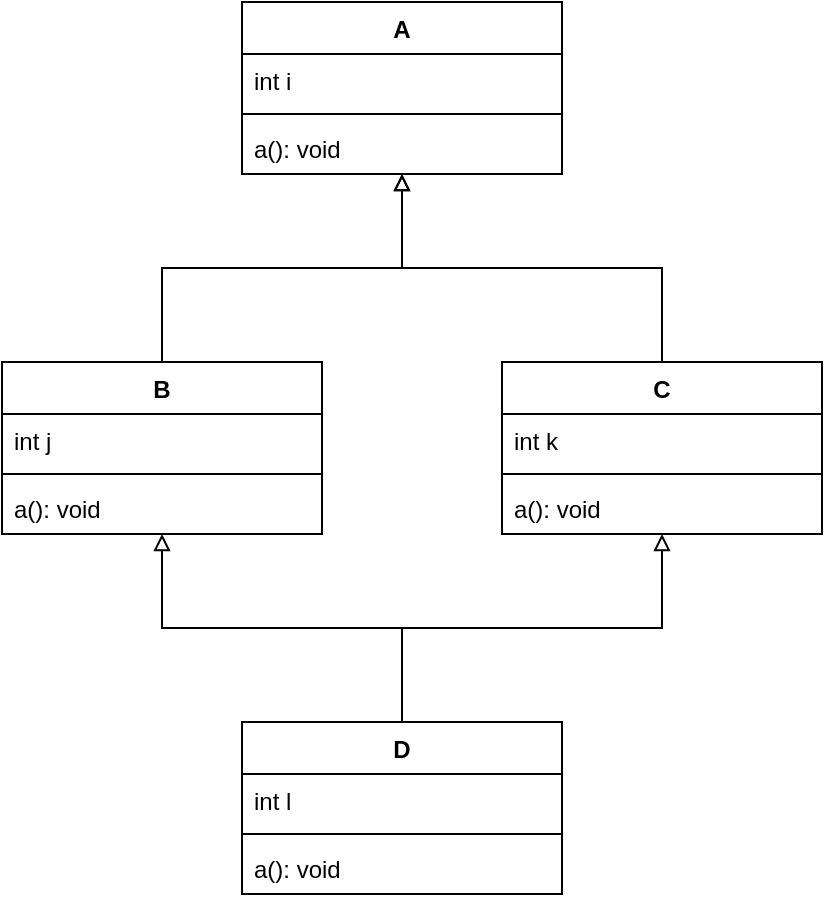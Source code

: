 <mxfile version="18.1.1" type="device"><diagram id="C5RBs43oDa-KdzZeNtuy" name="Page-1"><mxGraphModel dx="868" dy="520" grid="1" gridSize="10" guides="1" tooltips="1" connect="1" arrows="1" fold="1" page="1" pageScale="1" pageWidth="827" pageHeight="1169" math="0" shadow="0"><root><mxCell id="WIyWlLk6GJQsqaUBKTNV-0"/><mxCell id="WIyWlLk6GJQsqaUBKTNV-1" parent="WIyWlLk6GJQsqaUBKTNV-0"/><mxCell id="zJB2lq5fYJZpbDEBfAjQ-0" value="A" style="swimlane;fontStyle=1;align=center;verticalAlign=top;childLayout=stackLayout;horizontal=1;startSize=26;horizontalStack=0;resizeParent=1;resizeParentMax=0;resizeLast=0;collapsible=1;marginBottom=0;" vertex="1" parent="WIyWlLk6GJQsqaUBKTNV-1"><mxGeometry x="330" y="90" width="160" height="86" as="geometry"/></mxCell><mxCell id="zJB2lq5fYJZpbDEBfAjQ-1" value="int i" style="text;strokeColor=none;fillColor=none;align=left;verticalAlign=top;spacingLeft=4;spacingRight=4;overflow=hidden;rotatable=0;points=[[0,0.5],[1,0.5]];portConstraint=eastwest;" vertex="1" parent="zJB2lq5fYJZpbDEBfAjQ-0"><mxGeometry y="26" width="160" height="26" as="geometry"/></mxCell><mxCell id="zJB2lq5fYJZpbDEBfAjQ-2" value="" style="line;strokeWidth=1;fillColor=none;align=left;verticalAlign=middle;spacingTop=-1;spacingLeft=3;spacingRight=3;rotatable=0;labelPosition=right;points=[];portConstraint=eastwest;" vertex="1" parent="zJB2lq5fYJZpbDEBfAjQ-0"><mxGeometry y="52" width="160" height="8" as="geometry"/></mxCell><mxCell id="zJB2lq5fYJZpbDEBfAjQ-3" value="a(): void" style="text;strokeColor=none;fillColor=none;align=left;verticalAlign=top;spacingLeft=4;spacingRight=4;overflow=hidden;rotatable=0;points=[[0,0.5],[1,0.5]];portConstraint=eastwest;" vertex="1" parent="zJB2lq5fYJZpbDEBfAjQ-0"><mxGeometry y="60" width="160" height="26" as="geometry"/></mxCell><mxCell id="zJB2lq5fYJZpbDEBfAjQ-19" style="edgeStyle=orthogonalEdgeStyle;rounded=0;orthogonalLoop=1;jettySize=auto;html=1;endArrow=block;endFill=0;" edge="1" parent="WIyWlLk6GJQsqaUBKTNV-1" source="zJB2lq5fYJZpbDEBfAjQ-4" target="zJB2lq5fYJZpbDEBfAjQ-0"><mxGeometry relative="1" as="geometry"/></mxCell><mxCell id="zJB2lq5fYJZpbDEBfAjQ-4" value="B" style="swimlane;fontStyle=1;align=center;verticalAlign=top;childLayout=stackLayout;horizontal=1;startSize=26;horizontalStack=0;resizeParent=1;resizeParentMax=0;resizeLast=0;collapsible=1;marginBottom=0;" vertex="1" parent="WIyWlLk6GJQsqaUBKTNV-1"><mxGeometry x="210" y="270" width="160" height="86" as="geometry"/></mxCell><mxCell id="zJB2lq5fYJZpbDEBfAjQ-5" value="int j" style="text;strokeColor=none;fillColor=none;align=left;verticalAlign=top;spacingLeft=4;spacingRight=4;overflow=hidden;rotatable=0;points=[[0,0.5],[1,0.5]];portConstraint=eastwest;" vertex="1" parent="zJB2lq5fYJZpbDEBfAjQ-4"><mxGeometry y="26" width="160" height="26" as="geometry"/></mxCell><mxCell id="zJB2lq5fYJZpbDEBfAjQ-6" value="" style="line;strokeWidth=1;fillColor=none;align=left;verticalAlign=middle;spacingTop=-1;spacingLeft=3;spacingRight=3;rotatable=0;labelPosition=right;points=[];portConstraint=eastwest;" vertex="1" parent="zJB2lq5fYJZpbDEBfAjQ-4"><mxGeometry y="52" width="160" height="8" as="geometry"/></mxCell><mxCell id="zJB2lq5fYJZpbDEBfAjQ-7" value="a(): void" style="text;strokeColor=none;fillColor=none;align=left;verticalAlign=top;spacingLeft=4;spacingRight=4;overflow=hidden;rotatable=0;points=[[0,0.5],[1,0.5]];portConstraint=eastwest;" vertex="1" parent="zJB2lq5fYJZpbDEBfAjQ-4"><mxGeometry y="60" width="160" height="26" as="geometry"/></mxCell><mxCell id="zJB2lq5fYJZpbDEBfAjQ-18" style="edgeStyle=orthogonalEdgeStyle;rounded=0;orthogonalLoop=1;jettySize=auto;html=1;endArrow=block;endFill=0;" edge="1" parent="WIyWlLk6GJQsqaUBKTNV-1" source="zJB2lq5fYJZpbDEBfAjQ-8" target="zJB2lq5fYJZpbDEBfAjQ-0"><mxGeometry relative="1" as="geometry"/></mxCell><mxCell id="zJB2lq5fYJZpbDEBfAjQ-8" value="C" style="swimlane;fontStyle=1;align=center;verticalAlign=top;childLayout=stackLayout;horizontal=1;startSize=26;horizontalStack=0;resizeParent=1;resizeParentMax=0;resizeLast=0;collapsible=1;marginBottom=0;" vertex="1" parent="WIyWlLk6GJQsqaUBKTNV-1"><mxGeometry x="460" y="270" width="160" height="86" as="geometry"/></mxCell><mxCell id="zJB2lq5fYJZpbDEBfAjQ-9" value="int k" style="text;strokeColor=none;fillColor=none;align=left;verticalAlign=top;spacingLeft=4;spacingRight=4;overflow=hidden;rotatable=0;points=[[0,0.5],[1,0.5]];portConstraint=eastwest;" vertex="1" parent="zJB2lq5fYJZpbDEBfAjQ-8"><mxGeometry y="26" width="160" height="26" as="geometry"/></mxCell><mxCell id="zJB2lq5fYJZpbDEBfAjQ-10" value="" style="line;strokeWidth=1;fillColor=none;align=left;verticalAlign=middle;spacingTop=-1;spacingLeft=3;spacingRight=3;rotatable=0;labelPosition=right;points=[];portConstraint=eastwest;" vertex="1" parent="zJB2lq5fYJZpbDEBfAjQ-8"><mxGeometry y="52" width="160" height="8" as="geometry"/></mxCell><mxCell id="zJB2lq5fYJZpbDEBfAjQ-11" value="a(): void" style="text;strokeColor=none;fillColor=none;align=left;verticalAlign=top;spacingLeft=4;spacingRight=4;overflow=hidden;rotatable=0;points=[[0,0.5],[1,0.5]];portConstraint=eastwest;" vertex="1" parent="zJB2lq5fYJZpbDEBfAjQ-8"><mxGeometry y="60" width="160" height="26" as="geometry"/></mxCell><mxCell id="zJB2lq5fYJZpbDEBfAjQ-16" style="edgeStyle=orthogonalEdgeStyle;rounded=0;orthogonalLoop=1;jettySize=auto;html=1;endArrow=block;endFill=0;" edge="1" parent="WIyWlLk6GJQsqaUBKTNV-1" source="zJB2lq5fYJZpbDEBfAjQ-12" target="zJB2lq5fYJZpbDEBfAjQ-4"><mxGeometry relative="1" as="geometry"/></mxCell><mxCell id="zJB2lq5fYJZpbDEBfAjQ-17" style="edgeStyle=orthogonalEdgeStyle;rounded=0;orthogonalLoop=1;jettySize=auto;html=1;endArrow=block;endFill=0;" edge="1" parent="WIyWlLk6GJQsqaUBKTNV-1" source="zJB2lq5fYJZpbDEBfAjQ-12" target="zJB2lq5fYJZpbDEBfAjQ-8"><mxGeometry relative="1" as="geometry"/></mxCell><mxCell id="zJB2lq5fYJZpbDEBfAjQ-12" value="D" style="swimlane;fontStyle=1;align=center;verticalAlign=top;childLayout=stackLayout;horizontal=1;startSize=26;horizontalStack=0;resizeParent=1;resizeParentMax=0;resizeLast=0;collapsible=1;marginBottom=0;" vertex="1" parent="WIyWlLk6GJQsqaUBKTNV-1"><mxGeometry x="330" y="450" width="160" height="86" as="geometry"/></mxCell><mxCell id="zJB2lq5fYJZpbDEBfAjQ-13" value="int l" style="text;strokeColor=none;fillColor=none;align=left;verticalAlign=top;spacingLeft=4;spacingRight=4;overflow=hidden;rotatable=0;points=[[0,0.5],[1,0.5]];portConstraint=eastwest;" vertex="1" parent="zJB2lq5fYJZpbDEBfAjQ-12"><mxGeometry y="26" width="160" height="26" as="geometry"/></mxCell><mxCell id="zJB2lq5fYJZpbDEBfAjQ-14" value="" style="line;strokeWidth=1;fillColor=none;align=left;verticalAlign=middle;spacingTop=-1;spacingLeft=3;spacingRight=3;rotatable=0;labelPosition=right;points=[];portConstraint=eastwest;" vertex="1" parent="zJB2lq5fYJZpbDEBfAjQ-12"><mxGeometry y="52" width="160" height="8" as="geometry"/></mxCell><mxCell id="zJB2lq5fYJZpbDEBfAjQ-15" value="a(): void" style="text;strokeColor=none;fillColor=none;align=left;verticalAlign=top;spacingLeft=4;spacingRight=4;overflow=hidden;rotatable=0;points=[[0,0.5],[1,0.5]];portConstraint=eastwest;" vertex="1" parent="zJB2lq5fYJZpbDEBfAjQ-12"><mxGeometry y="60" width="160" height="26" as="geometry"/></mxCell></root></mxGraphModel></diagram></mxfile>